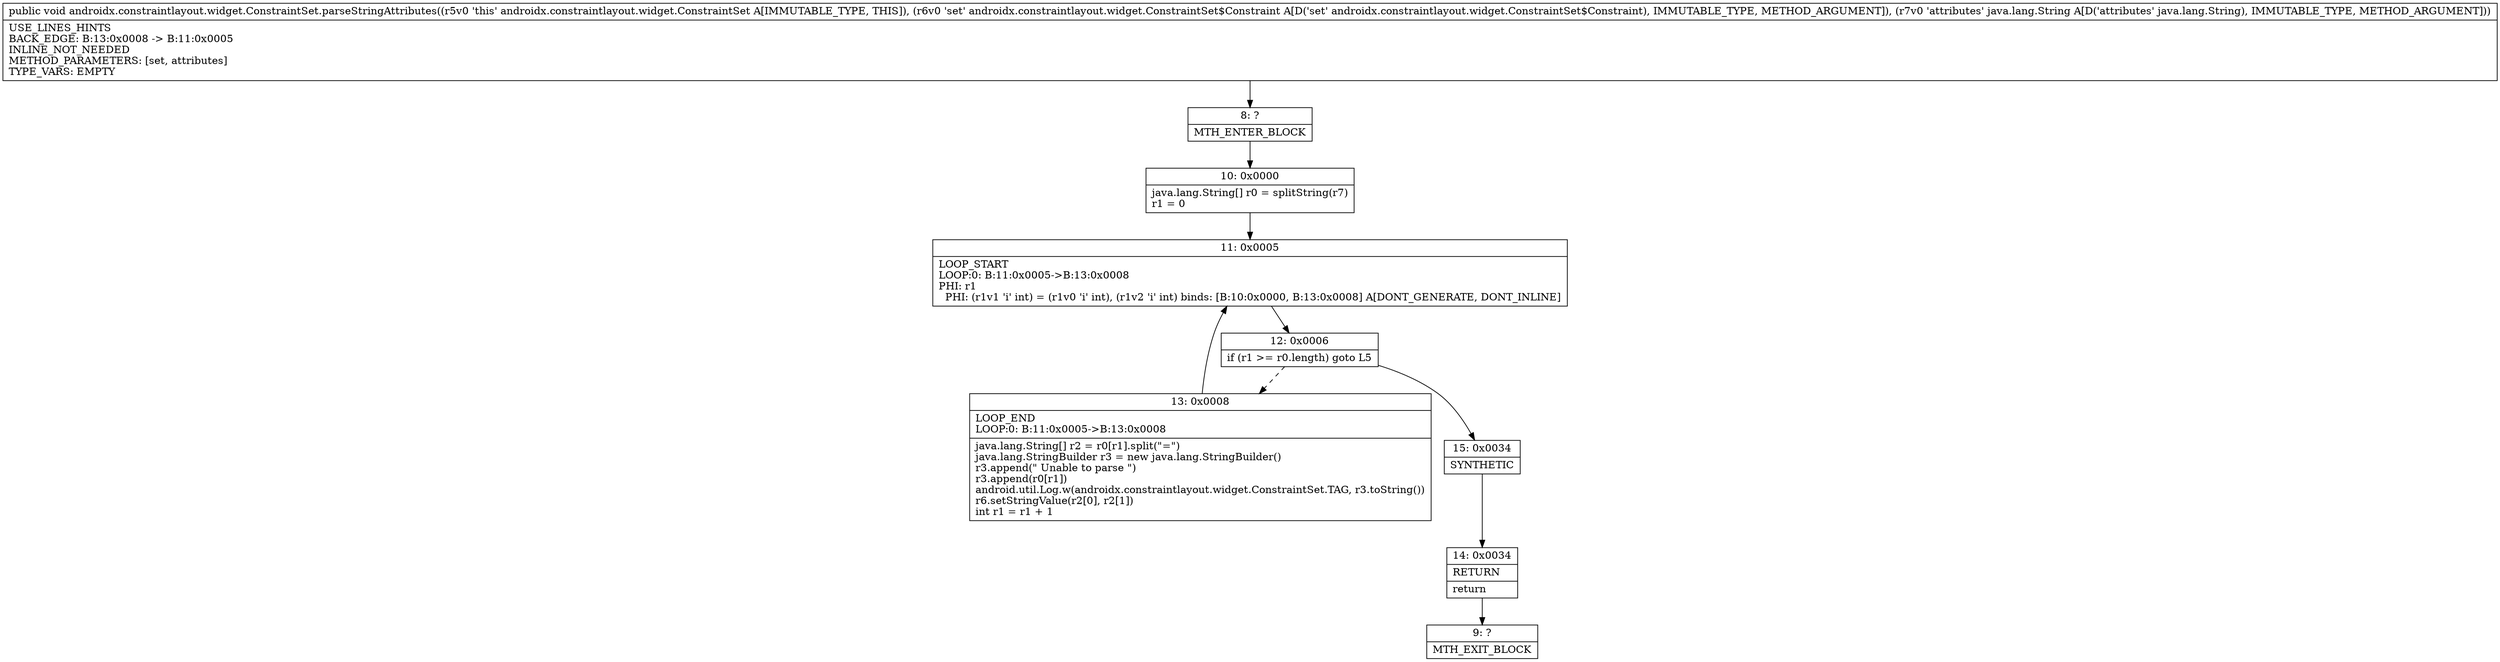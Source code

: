 digraph "CFG forandroidx.constraintlayout.widget.ConstraintSet.parseStringAttributes(Landroidx\/constraintlayout\/widget\/ConstraintSet$Constraint;Ljava\/lang\/String;)V" {
Node_8 [shape=record,label="{8\:\ ?|MTH_ENTER_BLOCK\l}"];
Node_10 [shape=record,label="{10\:\ 0x0000|java.lang.String[] r0 = splitString(r7)\lr1 = 0\l}"];
Node_11 [shape=record,label="{11\:\ 0x0005|LOOP_START\lLOOP:0: B:11:0x0005\-\>B:13:0x0008\lPHI: r1 \l  PHI: (r1v1 'i' int) = (r1v0 'i' int), (r1v2 'i' int) binds: [B:10:0x0000, B:13:0x0008] A[DONT_GENERATE, DONT_INLINE]\l}"];
Node_12 [shape=record,label="{12\:\ 0x0006|if (r1 \>= r0.length) goto L5\l}"];
Node_13 [shape=record,label="{13\:\ 0x0008|LOOP_END\lLOOP:0: B:11:0x0005\-\>B:13:0x0008\l|java.lang.String[] r2 = r0[r1].split(\"=\")\ljava.lang.StringBuilder r3 = new java.lang.StringBuilder()\lr3.append(\" Unable to parse \")\lr3.append(r0[r1])\landroid.util.Log.w(androidx.constraintlayout.widget.ConstraintSet.TAG, r3.toString())\lr6.setStringValue(r2[0], r2[1])\lint r1 = r1 + 1\l}"];
Node_15 [shape=record,label="{15\:\ 0x0034|SYNTHETIC\l}"];
Node_14 [shape=record,label="{14\:\ 0x0034|RETURN\l|return\l}"];
Node_9 [shape=record,label="{9\:\ ?|MTH_EXIT_BLOCK\l}"];
MethodNode[shape=record,label="{public void androidx.constraintlayout.widget.ConstraintSet.parseStringAttributes((r5v0 'this' androidx.constraintlayout.widget.ConstraintSet A[IMMUTABLE_TYPE, THIS]), (r6v0 'set' androidx.constraintlayout.widget.ConstraintSet$Constraint A[D('set' androidx.constraintlayout.widget.ConstraintSet$Constraint), IMMUTABLE_TYPE, METHOD_ARGUMENT]), (r7v0 'attributes' java.lang.String A[D('attributes' java.lang.String), IMMUTABLE_TYPE, METHOD_ARGUMENT]))  | USE_LINES_HINTS\lBACK_EDGE: B:13:0x0008 \-\> B:11:0x0005\lINLINE_NOT_NEEDED\lMETHOD_PARAMETERS: [set, attributes]\lTYPE_VARS: EMPTY\l}"];
MethodNode -> Node_8;Node_8 -> Node_10;
Node_10 -> Node_11;
Node_11 -> Node_12;
Node_12 -> Node_13[style=dashed];
Node_12 -> Node_15;
Node_13 -> Node_11;
Node_15 -> Node_14;
Node_14 -> Node_9;
}

